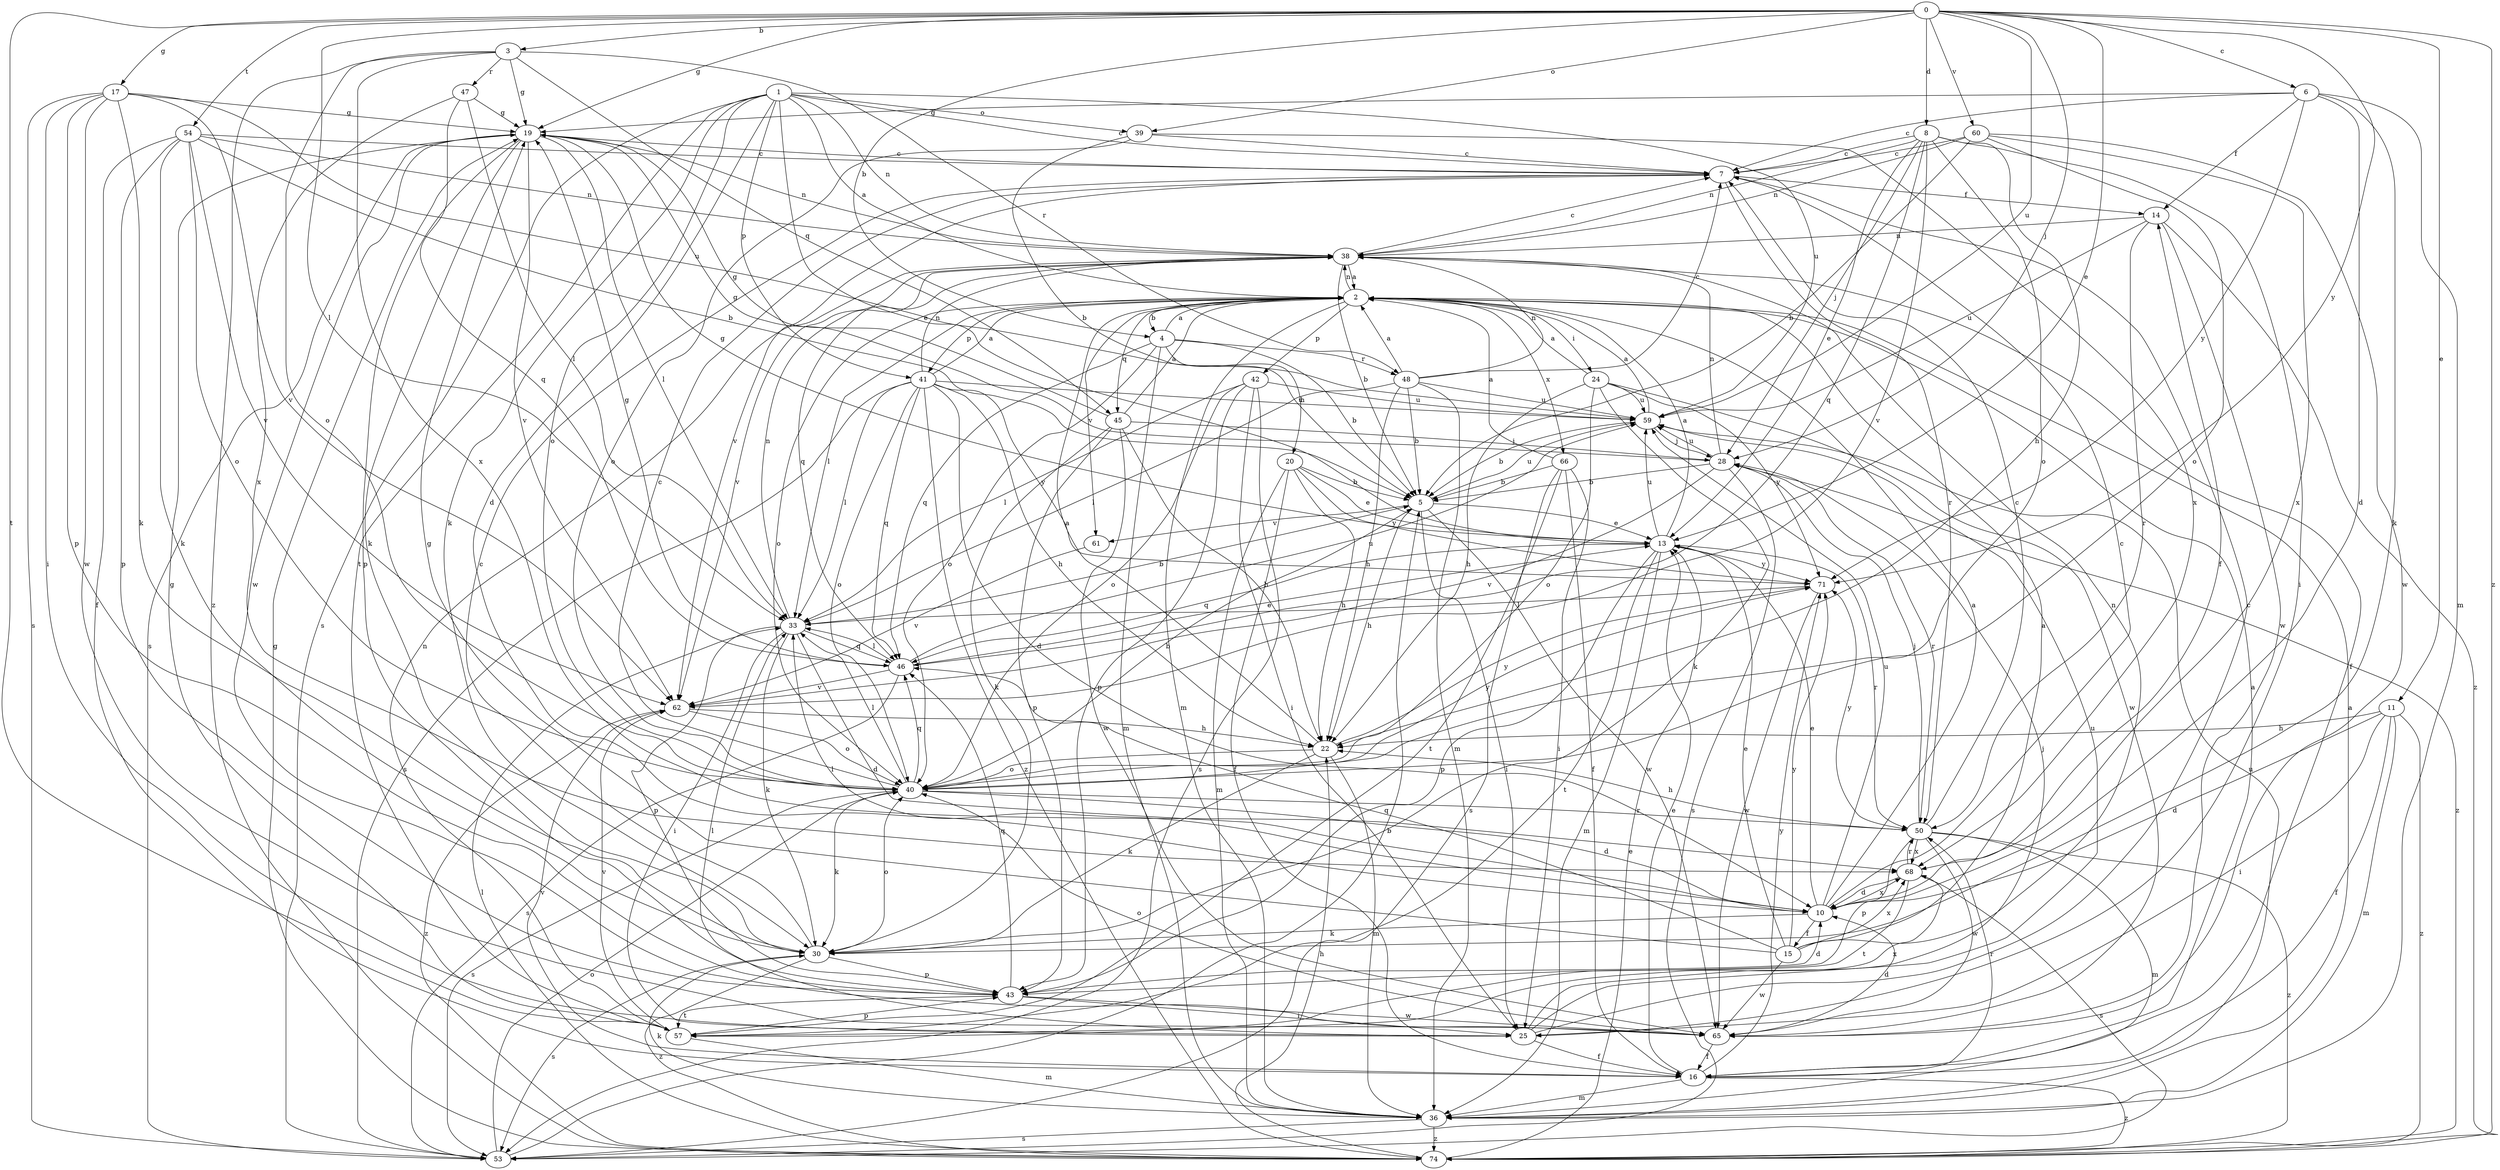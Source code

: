 strict digraph  {
0;
1;
2;
3;
4;
5;
6;
7;
8;
10;
11;
13;
14;
15;
16;
17;
19;
20;
22;
24;
25;
28;
30;
33;
36;
38;
39;
40;
41;
42;
43;
45;
46;
47;
48;
50;
53;
54;
57;
59;
60;
61;
62;
65;
66;
68;
71;
74;
0 -> 3  [label=b];
0 -> 4  [label=b];
0 -> 6  [label=c];
0 -> 8  [label=d];
0 -> 11  [label=e];
0 -> 13  [label=e];
0 -> 17  [label=g];
0 -> 19  [label=g];
0 -> 28  [label=j];
0 -> 33  [label=l];
0 -> 39  [label=o];
0 -> 54  [label=t];
0 -> 57  [label=t];
0 -> 59  [label=u];
0 -> 60  [label=v];
0 -> 71  [label=y];
0 -> 74  [label=z];
1 -> 2  [label=a];
1 -> 7  [label=c];
1 -> 10  [label=d];
1 -> 13  [label=e];
1 -> 30  [label=k];
1 -> 38  [label=n];
1 -> 39  [label=o];
1 -> 40  [label=o];
1 -> 41  [label=p];
1 -> 53  [label=s];
1 -> 57  [label=t];
1 -> 59  [label=u];
2 -> 4  [label=b];
2 -> 24  [label=i];
2 -> 33  [label=l];
2 -> 36  [label=m];
2 -> 38  [label=n];
2 -> 40  [label=o];
2 -> 41  [label=p];
2 -> 42  [label=p];
2 -> 45  [label=q];
2 -> 61  [label=v];
2 -> 66  [label=x];
3 -> 19  [label=g];
3 -> 40  [label=o];
3 -> 45  [label=q];
3 -> 47  [label=r];
3 -> 48  [label=r];
3 -> 68  [label=x];
3 -> 74  [label=z];
4 -> 2  [label=a];
4 -> 5  [label=b];
4 -> 20  [label=h];
4 -> 36  [label=m];
4 -> 40  [label=o];
4 -> 46  [label=q];
4 -> 48  [label=r];
5 -> 13  [label=e];
5 -> 22  [label=h];
5 -> 25  [label=i];
5 -> 59  [label=u];
5 -> 61  [label=v];
5 -> 65  [label=w];
6 -> 7  [label=c];
6 -> 10  [label=d];
6 -> 14  [label=f];
6 -> 19  [label=g];
6 -> 30  [label=k];
6 -> 36  [label=m];
6 -> 71  [label=y];
7 -> 14  [label=f];
7 -> 50  [label=r];
7 -> 62  [label=v];
8 -> 7  [label=c];
8 -> 13  [label=e];
8 -> 22  [label=h];
8 -> 25  [label=i];
8 -> 28  [label=j];
8 -> 38  [label=n];
8 -> 40  [label=o];
8 -> 46  [label=q];
8 -> 62  [label=v];
10 -> 2  [label=a];
10 -> 7  [label=c];
10 -> 13  [label=e];
10 -> 14  [label=f];
10 -> 15  [label=f];
10 -> 30  [label=k];
10 -> 33  [label=l];
10 -> 59  [label=u];
10 -> 68  [label=x];
11 -> 10  [label=d];
11 -> 16  [label=f];
11 -> 22  [label=h];
11 -> 25  [label=i];
11 -> 36  [label=m];
11 -> 74  [label=z];
13 -> 2  [label=a];
13 -> 19  [label=g];
13 -> 36  [label=m];
13 -> 43  [label=p];
13 -> 46  [label=q];
13 -> 50  [label=r];
13 -> 57  [label=t];
13 -> 59  [label=u];
13 -> 71  [label=y];
14 -> 38  [label=n];
14 -> 50  [label=r];
14 -> 59  [label=u];
14 -> 65  [label=w];
14 -> 74  [label=z];
15 -> 2  [label=a];
15 -> 13  [label=e];
15 -> 19  [label=g];
15 -> 38  [label=n];
15 -> 46  [label=q];
15 -> 65  [label=w];
15 -> 68  [label=x];
15 -> 71  [label=y];
16 -> 2  [label=a];
16 -> 13  [label=e];
16 -> 36  [label=m];
16 -> 50  [label=r];
16 -> 62  [label=v];
16 -> 71  [label=y];
16 -> 74  [label=z];
17 -> 19  [label=g];
17 -> 25  [label=i];
17 -> 30  [label=k];
17 -> 43  [label=p];
17 -> 53  [label=s];
17 -> 59  [label=u];
17 -> 62  [label=v];
17 -> 65  [label=w];
19 -> 7  [label=c];
19 -> 30  [label=k];
19 -> 33  [label=l];
19 -> 38  [label=n];
19 -> 43  [label=p];
19 -> 53  [label=s];
19 -> 62  [label=v];
19 -> 65  [label=w];
20 -> 5  [label=b];
20 -> 13  [label=e];
20 -> 16  [label=f];
20 -> 22  [label=h];
20 -> 36  [label=m];
20 -> 71  [label=y];
22 -> 2  [label=a];
22 -> 30  [label=k];
22 -> 36  [label=m];
22 -> 40  [label=o];
22 -> 71  [label=y];
24 -> 2  [label=a];
24 -> 22  [label=h];
24 -> 30  [label=k];
24 -> 40  [label=o];
24 -> 59  [label=u];
24 -> 65  [label=w];
24 -> 71  [label=y];
25 -> 7  [label=c];
25 -> 16  [label=f];
25 -> 28  [label=j];
25 -> 33  [label=l];
25 -> 59  [label=u];
28 -> 5  [label=b];
28 -> 19  [label=g];
28 -> 38  [label=n];
28 -> 50  [label=r];
28 -> 53  [label=s];
28 -> 59  [label=u];
28 -> 62  [label=v];
28 -> 74  [label=z];
30 -> 7  [label=c];
30 -> 40  [label=o];
30 -> 43  [label=p];
30 -> 53  [label=s];
30 -> 74  [label=z];
33 -> 5  [label=b];
33 -> 10  [label=d];
33 -> 25  [label=i];
33 -> 30  [label=k];
33 -> 38  [label=n];
33 -> 43  [label=p];
33 -> 46  [label=q];
36 -> 2  [label=a];
36 -> 30  [label=k];
36 -> 53  [label=s];
36 -> 59  [label=u];
36 -> 74  [label=z];
38 -> 2  [label=a];
38 -> 5  [label=b];
38 -> 7  [label=c];
38 -> 16  [label=f];
38 -> 46  [label=q];
38 -> 62  [label=v];
39 -> 5  [label=b];
39 -> 7  [label=c];
39 -> 40  [label=o];
39 -> 68  [label=x];
40 -> 5  [label=b];
40 -> 7  [label=c];
40 -> 10  [label=d];
40 -> 30  [label=k];
40 -> 33  [label=l];
40 -> 46  [label=q];
40 -> 50  [label=r];
40 -> 53  [label=s];
40 -> 71  [label=y];
41 -> 2  [label=a];
41 -> 10  [label=d];
41 -> 22  [label=h];
41 -> 33  [label=l];
41 -> 38  [label=n];
41 -> 40  [label=o];
41 -> 46  [label=q];
41 -> 53  [label=s];
41 -> 59  [label=u];
41 -> 71  [label=y];
41 -> 74  [label=z];
42 -> 25  [label=i];
42 -> 33  [label=l];
42 -> 40  [label=o];
42 -> 43  [label=p];
42 -> 53  [label=s];
42 -> 59  [label=u];
43 -> 10  [label=d];
43 -> 25  [label=i];
43 -> 46  [label=q];
43 -> 57  [label=t];
43 -> 65  [label=w];
45 -> 2  [label=a];
45 -> 19  [label=g];
45 -> 22  [label=h];
45 -> 28  [label=j];
45 -> 30  [label=k];
45 -> 43  [label=p];
45 -> 65  [label=w];
46 -> 13  [label=e];
46 -> 19  [label=g];
46 -> 33  [label=l];
46 -> 53  [label=s];
46 -> 59  [label=u];
46 -> 62  [label=v];
47 -> 19  [label=g];
47 -> 33  [label=l];
47 -> 46  [label=q];
47 -> 68  [label=x];
48 -> 2  [label=a];
48 -> 5  [label=b];
48 -> 7  [label=c];
48 -> 22  [label=h];
48 -> 33  [label=l];
48 -> 36  [label=m];
48 -> 38  [label=n];
48 -> 59  [label=u];
50 -> 7  [label=c];
50 -> 22  [label=h];
50 -> 28  [label=j];
50 -> 36  [label=m];
50 -> 43  [label=p];
50 -> 65  [label=w];
50 -> 68  [label=x];
50 -> 71  [label=y];
50 -> 74  [label=z];
53 -> 5  [label=b];
53 -> 40  [label=o];
54 -> 5  [label=b];
54 -> 7  [label=c];
54 -> 16  [label=f];
54 -> 30  [label=k];
54 -> 38  [label=n];
54 -> 40  [label=o];
54 -> 43  [label=p];
54 -> 62  [label=v];
57 -> 19  [label=g];
57 -> 36  [label=m];
57 -> 38  [label=n];
57 -> 43  [label=p];
57 -> 62  [label=v];
57 -> 68  [label=x];
59 -> 2  [label=a];
59 -> 5  [label=b];
59 -> 28  [label=j];
60 -> 5  [label=b];
60 -> 7  [label=c];
60 -> 38  [label=n];
60 -> 40  [label=o];
60 -> 65  [label=w];
60 -> 68  [label=x];
61 -> 62  [label=v];
62 -> 22  [label=h];
62 -> 40  [label=o];
62 -> 74  [label=z];
65 -> 10  [label=d];
65 -> 16  [label=f];
65 -> 40  [label=o];
66 -> 2  [label=a];
66 -> 5  [label=b];
66 -> 16  [label=f];
66 -> 25  [label=i];
66 -> 53  [label=s];
66 -> 57  [label=t];
68 -> 10  [label=d];
68 -> 50  [label=r];
68 -> 53  [label=s];
68 -> 57  [label=t];
71 -> 33  [label=l];
71 -> 65  [label=w];
74 -> 13  [label=e];
74 -> 19  [label=g];
74 -> 22  [label=h];
74 -> 33  [label=l];
}
